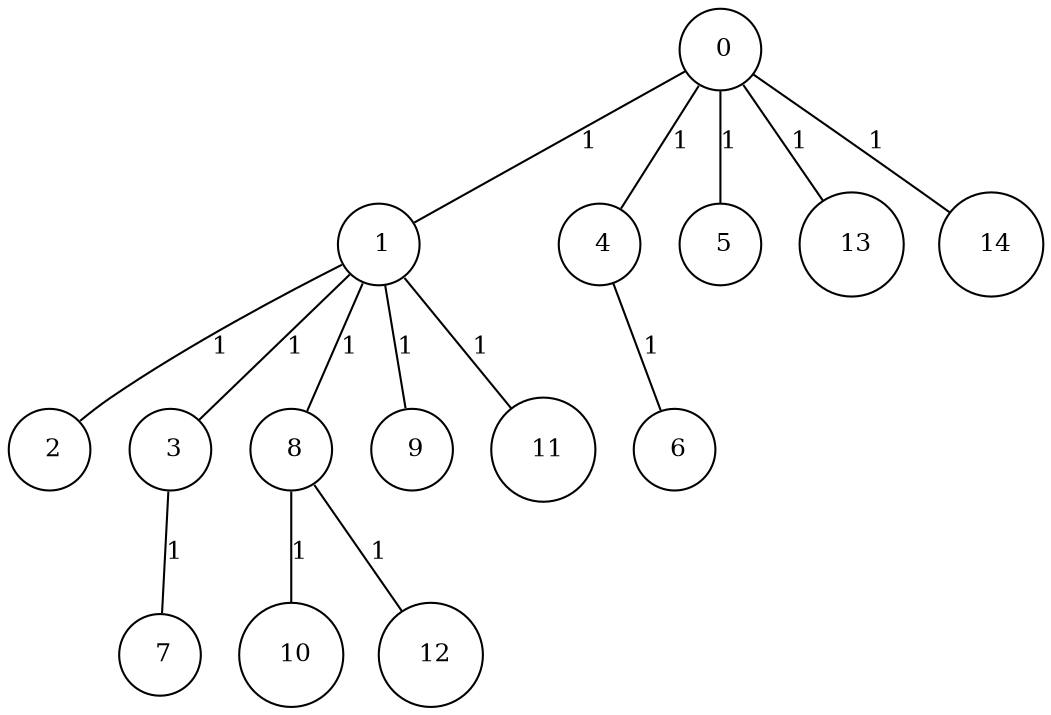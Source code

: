 graph G {
size="8.5,11;"
ratio = "expand;"
fixedsize="true;"
overlap="scale;"
node[shape=circle,width=.12,hight=.12,fontsize=12]
edge[fontsize=12]

0[label=" 0" color=black, pos="0.80486614,1.4670951!"];
1[label=" 1" color=black, pos="2.4258178,1.3811881!"];
2[label=" 2" color=black, pos="2.8761419,0.622142!"];
3[label=" 3" color=black, pos="0.66622658,0.85851908!"];
4[label=" 4" color=black, pos="1.5974471,1.4287099!"];
5[label=" 5" color=black, pos="0.81246742,1.7838418!"];
6[label=" 6" color=black, pos="0.83837957,2.0364857!"];
7[label=" 7" color=black, pos="0.28268383,2.2817212!"];
8[label=" 8" color=black, pos="2.6311423,0.15837373!"];
9[label=" 9" color=black, pos="2.1864071,1.7110261!"];
10[label=" 10" color=black, pos="0.80124959,1.2314526!"];
11[label=" 11" color=black, pos="0.7168295,1.330049!"];
12[label=" 12" color=black, pos="1.7300924,1.64389!"];
13[label=" 13" color=black, pos="0.76115743,0.9979206!"];
14[label=" 14" color=black, pos="0.10212939,2.7817164!"];
0--1[label="1"]
0--4[label="1"]
0--5[label="1"]
0--13[label="1"]
0--14[label="1"]
1--2[label="1"]
1--3[label="1"]
1--8[label="1"]
1--9[label="1"]
1--11[label="1"]
3--7[label="1"]
4--6[label="1"]
8--10[label="1"]
8--12[label="1"]

}
